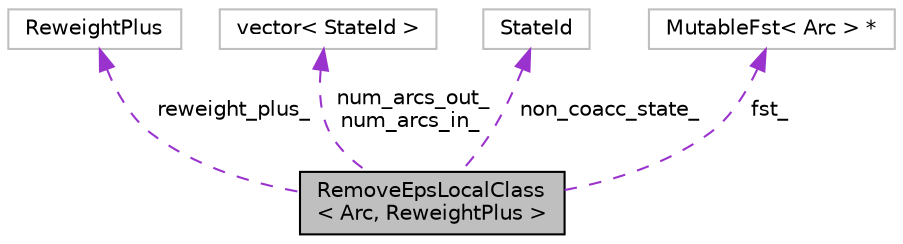 digraph "RemoveEpsLocalClass&lt; Arc, ReweightPlus &gt;"
{
  edge [fontname="Helvetica",fontsize="10",labelfontname="Helvetica",labelfontsize="10"];
  node [fontname="Helvetica",fontsize="10",shape=record];
  Node1 [label="RemoveEpsLocalClass\l\< Arc, ReweightPlus \>",height=0.2,width=0.4,color="black", fillcolor="grey75", style="filled", fontcolor="black"];
  Node2 -> Node1 [dir="back",color="darkorchid3",fontsize="10",style="dashed",label=" reweight_plus_" ,fontname="Helvetica"];
  Node2 [label="ReweightPlus",height=0.2,width=0.4,color="grey75", fillcolor="white", style="filled"];
  Node3 -> Node1 [dir="back",color="darkorchid3",fontsize="10",style="dashed",label=" num_arcs_out_\nnum_arcs_in_" ,fontname="Helvetica"];
  Node3 [label="vector\< StateId \>",height=0.2,width=0.4,color="grey75", fillcolor="white", style="filled"];
  Node4 -> Node1 [dir="back",color="darkorchid3",fontsize="10",style="dashed",label=" non_coacc_state_" ,fontname="Helvetica"];
  Node4 [label="StateId",height=0.2,width=0.4,color="grey75", fillcolor="white", style="filled"];
  Node5 -> Node1 [dir="back",color="darkorchid3",fontsize="10",style="dashed",label=" fst_" ,fontname="Helvetica"];
  Node5 [label="MutableFst\< Arc \> *",height=0.2,width=0.4,color="grey75", fillcolor="white", style="filled"];
}
